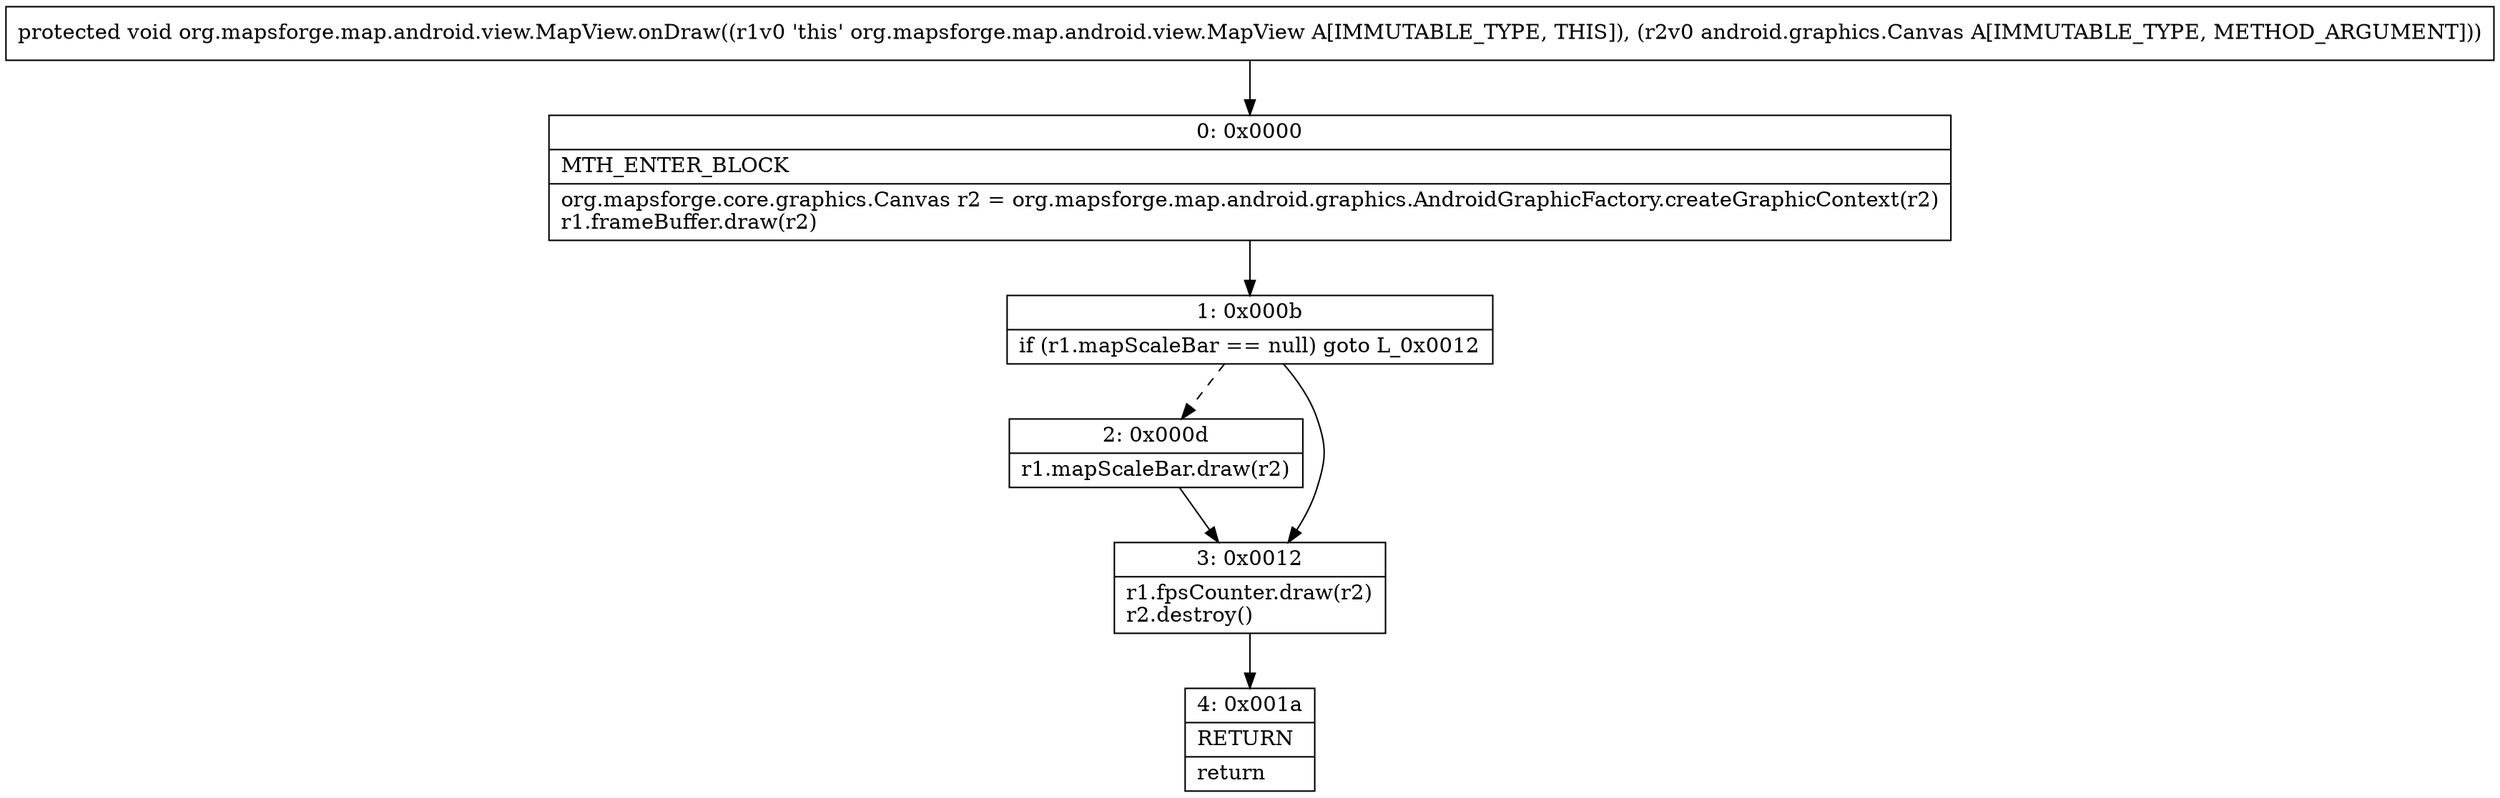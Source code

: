 digraph "CFG fororg.mapsforge.map.android.view.MapView.onDraw(Landroid\/graphics\/Canvas;)V" {
Node_0 [shape=record,label="{0\:\ 0x0000|MTH_ENTER_BLOCK\l|org.mapsforge.core.graphics.Canvas r2 = org.mapsforge.map.android.graphics.AndroidGraphicFactory.createGraphicContext(r2)\lr1.frameBuffer.draw(r2)\l}"];
Node_1 [shape=record,label="{1\:\ 0x000b|if (r1.mapScaleBar == null) goto L_0x0012\l}"];
Node_2 [shape=record,label="{2\:\ 0x000d|r1.mapScaleBar.draw(r2)\l}"];
Node_3 [shape=record,label="{3\:\ 0x0012|r1.fpsCounter.draw(r2)\lr2.destroy()\l}"];
Node_4 [shape=record,label="{4\:\ 0x001a|RETURN\l|return\l}"];
MethodNode[shape=record,label="{protected void org.mapsforge.map.android.view.MapView.onDraw((r1v0 'this' org.mapsforge.map.android.view.MapView A[IMMUTABLE_TYPE, THIS]), (r2v0 android.graphics.Canvas A[IMMUTABLE_TYPE, METHOD_ARGUMENT])) }"];
MethodNode -> Node_0;
Node_0 -> Node_1;
Node_1 -> Node_2[style=dashed];
Node_1 -> Node_3;
Node_2 -> Node_3;
Node_3 -> Node_4;
}

